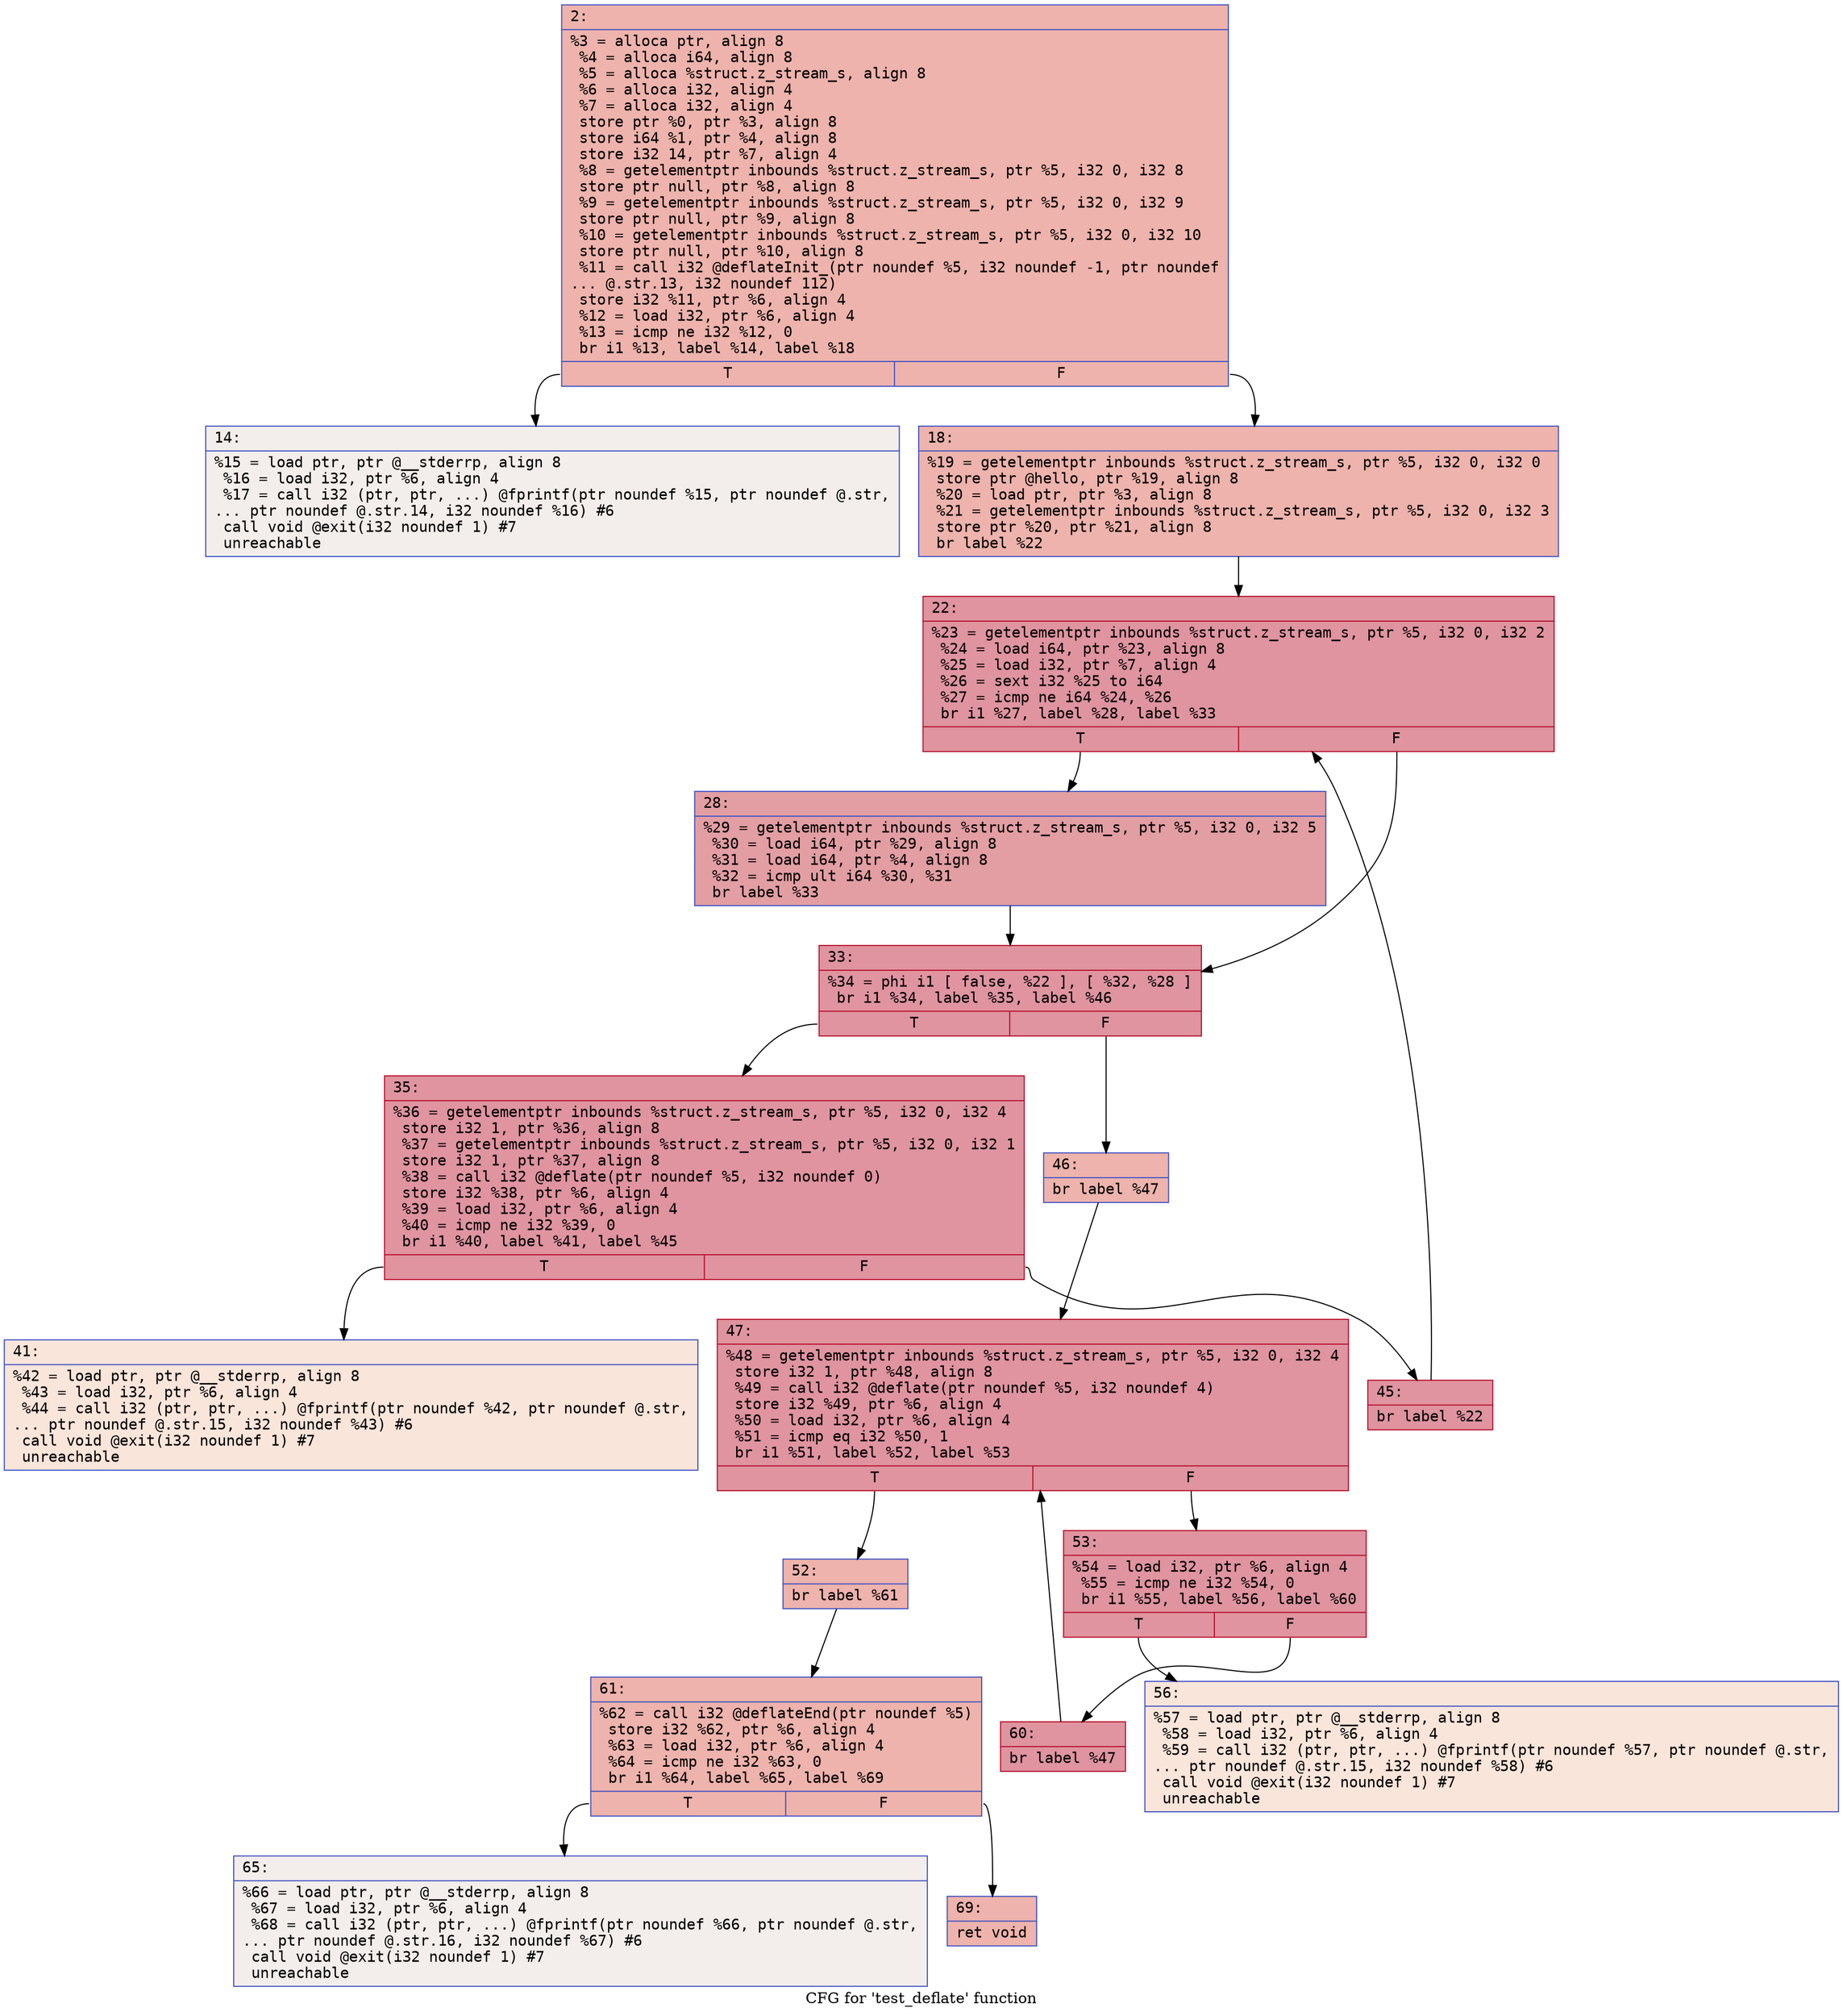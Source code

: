 digraph "CFG for 'test_deflate' function" {
	label="CFG for 'test_deflate' function";

	Node0x600002d869e0 [shape=record,color="#3d50c3ff", style=filled, fillcolor="#d6524470" fontname="Courier",label="{2:\l|  %3 = alloca ptr, align 8\l  %4 = alloca i64, align 8\l  %5 = alloca %struct.z_stream_s, align 8\l  %6 = alloca i32, align 4\l  %7 = alloca i32, align 4\l  store ptr %0, ptr %3, align 8\l  store i64 %1, ptr %4, align 8\l  store i32 14, ptr %7, align 4\l  %8 = getelementptr inbounds %struct.z_stream_s, ptr %5, i32 0, i32 8\l  store ptr null, ptr %8, align 8\l  %9 = getelementptr inbounds %struct.z_stream_s, ptr %5, i32 0, i32 9\l  store ptr null, ptr %9, align 8\l  %10 = getelementptr inbounds %struct.z_stream_s, ptr %5, i32 0, i32 10\l  store ptr null, ptr %10, align 8\l  %11 = call i32 @deflateInit_(ptr noundef %5, i32 noundef -1, ptr noundef\l... @.str.13, i32 noundef 112)\l  store i32 %11, ptr %6, align 4\l  %12 = load i32, ptr %6, align 4\l  %13 = icmp ne i32 %12, 0\l  br i1 %13, label %14, label %18\l|{<s0>T|<s1>F}}"];
	Node0x600002d869e0:s0 -> Node0x600002d86a30[tooltip="2 -> 14\nProbability 0.00%" ];
	Node0x600002d869e0:s1 -> Node0x600002d86a80[tooltip="2 -> 18\nProbability 100.00%" ];
	Node0x600002d86a30 [shape=record,color="#3d50c3ff", style=filled, fillcolor="#e5d8d170" fontname="Courier",label="{14:\l|  %15 = load ptr, ptr @__stderrp, align 8\l  %16 = load i32, ptr %6, align 4\l  %17 = call i32 (ptr, ptr, ...) @fprintf(ptr noundef %15, ptr noundef @.str,\l... ptr noundef @.str.14, i32 noundef %16) #6\l  call void @exit(i32 noundef 1) #7\l  unreachable\l}"];
	Node0x600002d86a80 [shape=record,color="#3d50c3ff", style=filled, fillcolor="#d6524470" fontname="Courier",label="{18:\l|  %19 = getelementptr inbounds %struct.z_stream_s, ptr %5, i32 0, i32 0\l  store ptr @hello, ptr %19, align 8\l  %20 = load ptr, ptr %3, align 8\l  %21 = getelementptr inbounds %struct.z_stream_s, ptr %5, i32 0, i32 3\l  store ptr %20, ptr %21, align 8\l  br label %22\l}"];
	Node0x600002d86a80 -> Node0x600002d86ad0[tooltip="18 -> 22\nProbability 100.00%" ];
	Node0x600002d86ad0 [shape=record,color="#b70d28ff", style=filled, fillcolor="#b70d2870" fontname="Courier",label="{22:\l|  %23 = getelementptr inbounds %struct.z_stream_s, ptr %5, i32 0, i32 2\l  %24 = load i64, ptr %23, align 8\l  %25 = load i32, ptr %7, align 4\l  %26 = sext i32 %25 to i64\l  %27 = icmp ne i64 %24, %26\l  br i1 %27, label %28, label %33\l|{<s0>T|<s1>F}}"];
	Node0x600002d86ad0:s0 -> Node0x600002d86b20[tooltip="22 -> 28\nProbability 50.00%" ];
	Node0x600002d86ad0:s1 -> Node0x600002d86b70[tooltip="22 -> 33\nProbability 50.00%" ];
	Node0x600002d86b20 [shape=record,color="#3d50c3ff", style=filled, fillcolor="#be242e70" fontname="Courier",label="{28:\l|  %29 = getelementptr inbounds %struct.z_stream_s, ptr %5, i32 0, i32 5\l  %30 = load i64, ptr %29, align 8\l  %31 = load i64, ptr %4, align 8\l  %32 = icmp ult i64 %30, %31\l  br label %33\l}"];
	Node0x600002d86b20 -> Node0x600002d86b70[tooltip="28 -> 33\nProbability 100.00%" ];
	Node0x600002d86b70 [shape=record,color="#b70d28ff", style=filled, fillcolor="#b70d2870" fontname="Courier",label="{33:\l|  %34 = phi i1 [ false, %22 ], [ %32, %28 ]\l  br i1 %34, label %35, label %46\l|{<s0>T|<s1>F}}"];
	Node0x600002d86b70:s0 -> Node0x600002d86bc0[tooltip="33 -> 35\nProbability 96.88%" ];
	Node0x600002d86b70:s1 -> Node0x600002d86cb0[tooltip="33 -> 46\nProbability 3.12%" ];
	Node0x600002d86bc0 [shape=record,color="#b70d28ff", style=filled, fillcolor="#b70d2870" fontname="Courier",label="{35:\l|  %36 = getelementptr inbounds %struct.z_stream_s, ptr %5, i32 0, i32 4\l  store i32 1, ptr %36, align 8\l  %37 = getelementptr inbounds %struct.z_stream_s, ptr %5, i32 0, i32 1\l  store i32 1, ptr %37, align 8\l  %38 = call i32 @deflate(ptr noundef %5, i32 noundef 0)\l  store i32 %38, ptr %6, align 4\l  %39 = load i32, ptr %6, align 4\l  %40 = icmp ne i32 %39, 0\l  br i1 %40, label %41, label %45\l|{<s0>T|<s1>F}}"];
	Node0x600002d86bc0:s0 -> Node0x600002d86c10[tooltip="35 -> 41\nProbability 0.00%" ];
	Node0x600002d86bc0:s1 -> Node0x600002d86c60[tooltip="35 -> 45\nProbability 100.00%" ];
	Node0x600002d86c10 [shape=record,color="#3d50c3ff", style=filled, fillcolor="#f4c5ad70" fontname="Courier",label="{41:\l|  %42 = load ptr, ptr @__stderrp, align 8\l  %43 = load i32, ptr %6, align 4\l  %44 = call i32 (ptr, ptr, ...) @fprintf(ptr noundef %42, ptr noundef @.str,\l... ptr noundef @.str.15, i32 noundef %43) #6\l  call void @exit(i32 noundef 1) #7\l  unreachable\l}"];
	Node0x600002d86c60 [shape=record,color="#b70d28ff", style=filled, fillcolor="#b70d2870" fontname="Courier",label="{45:\l|  br label %22\l}"];
	Node0x600002d86c60 -> Node0x600002d86ad0[tooltip="45 -> 22\nProbability 100.00%" ];
	Node0x600002d86cb0 [shape=record,color="#3d50c3ff", style=filled, fillcolor="#d6524470" fontname="Courier",label="{46:\l|  br label %47\l}"];
	Node0x600002d86cb0 -> Node0x600002d86d00[tooltip="46 -> 47\nProbability 100.00%" ];
	Node0x600002d86d00 [shape=record,color="#b70d28ff", style=filled, fillcolor="#b70d2870" fontname="Courier",label="{47:\l|  %48 = getelementptr inbounds %struct.z_stream_s, ptr %5, i32 0, i32 4\l  store i32 1, ptr %48, align 8\l  %49 = call i32 @deflate(ptr noundef %5, i32 noundef 4)\l  store i32 %49, ptr %6, align 4\l  %50 = load i32, ptr %6, align 4\l  %51 = icmp eq i32 %50, 1\l  br i1 %51, label %52, label %53\l|{<s0>T|<s1>F}}"];
	Node0x600002d86d00:s0 -> Node0x600002d86d50[tooltip="47 -> 52\nProbability 3.12%" ];
	Node0x600002d86d00:s1 -> Node0x600002d86da0[tooltip="47 -> 53\nProbability 96.88%" ];
	Node0x600002d86d50 [shape=record,color="#3d50c3ff", style=filled, fillcolor="#d6524470" fontname="Courier",label="{52:\l|  br label %61\l}"];
	Node0x600002d86d50 -> Node0x600002d86e90[tooltip="52 -> 61\nProbability 100.00%" ];
	Node0x600002d86da0 [shape=record,color="#b70d28ff", style=filled, fillcolor="#b70d2870" fontname="Courier",label="{53:\l|  %54 = load i32, ptr %6, align 4\l  %55 = icmp ne i32 %54, 0\l  br i1 %55, label %56, label %60\l|{<s0>T|<s1>F}}"];
	Node0x600002d86da0:s0 -> Node0x600002d86df0[tooltip="53 -> 56\nProbability 0.00%" ];
	Node0x600002d86da0:s1 -> Node0x600002d86e40[tooltip="53 -> 60\nProbability 100.00%" ];
	Node0x600002d86df0 [shape=record,color="#3d50c3ff", style=filled, fillcolor="#f4c5ad70" fontname="Courier",label="{56:\l|  %57 = load ptr, ptr @__stderrp, align 8\l  %58 = load i32, ptr %6, align 4\l  %59 = call i32 (ptr, ptr, ...) @fprintf(ptr noundef %57, ptr noundef @.str,\l... ptr noundef @.str.15, i32 noundef %58) #6\l  call void @exit(i32 noundef 1) #7\l  unreachable\l}"];
	Node0x600002d86e40 [shape=record,color="#b70d28ff", style=filled, fillcolor="#b70d2870" fontname="Courier",label="{60:\l|  br label %47\l}"];
	Node0x600002d86e40 -> Node0x600002d86d00[tooltip="60 -> 47\nProbability 100.00%" ];
	Node0x600002d86e90 [shape=record,color="#3d50c3ff", style=filled, fillcolor="#d6524470" fontname="Courier",label="{61:\l|  %62 = call i32 @deflateEnd(ptr noundef %5)\l  store i32 %62, ptr %6, align 4\l  %63 = load i32, ptr %6, align 4\l  %64 = icmp ne i32 %63, 0\l  br i1 %64, label %65, label %69\l|{<s0>T|<s1>F}}"];
	Node0x600002d86e90:s0 -> Node0x600002d86ee0[tooltip="61 -> 65\nProbability 0.00%" ];
	Node0x600002d86e90:s1 -> Node0x600002d86f30[tooltip="61 -> 69\nProbability 100.00%" ];
	Node0x600002d86ee0 [shape=record,color="#3d50c3ff", style=filled, fillcolor="#e5d8d170" fontname="Courier",label="{65:\l|  %66 = load ptr, ptr @__stderrp, align 8\l  %67 = load i32, ptr %6, align 4\l  %68 = call i32 (ptr, ptr, ...) @fprintf(ptr noundef %66, ptr noundef @.str,\l... ptr noundef @.str.16, i32 noundef %67) #6\l  call void @exit(i32 noundef 1) #7\l  unreachable\l}"];
	Node0x600002d86f30 [shape=record,color="#3d50c3ff", style=filled, fillcolor="#d6524470" fontname="Courier",label="{69:\l|  ret void\l}"];
}
